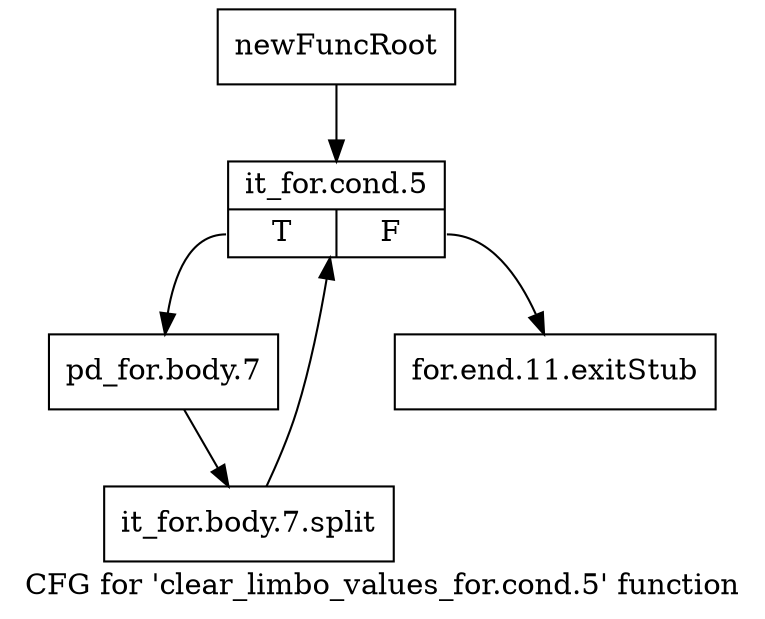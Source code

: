 digraph "CFG for 'clear_limbo_values_for.cond.5' function" {
	label="CFG for 'clear_limbo_values_for.cond.5' function";

	Node0x9ffdf90 [shape=record,label="{newFuncRoot}"];
	Node0x9ffdf90 -> Node0x9ffe030;
	Node0x9ffdfe0 [shape=record,label="{for.end.11.exitStub}"];
	Node0x9ffe030 [shape=record,label="{it_for.cond.5|{<s0>T|<s1>F}}"];
	Node0x9ffe030:s0 -> Node0x9ffe080;
	Node0x9ffe030:s1 -> Node0x9ffdfe0;
	Node0x9ffe080 [shape=record,label="{pd_for.body.7}"];
	Node0x9ffe080 -> Node0xf035890;
	Node0xf035890 [shape=record,label="{it_for.body.7.split}"];
	Node0xf035890 -> Node0x9ffe030;
}
